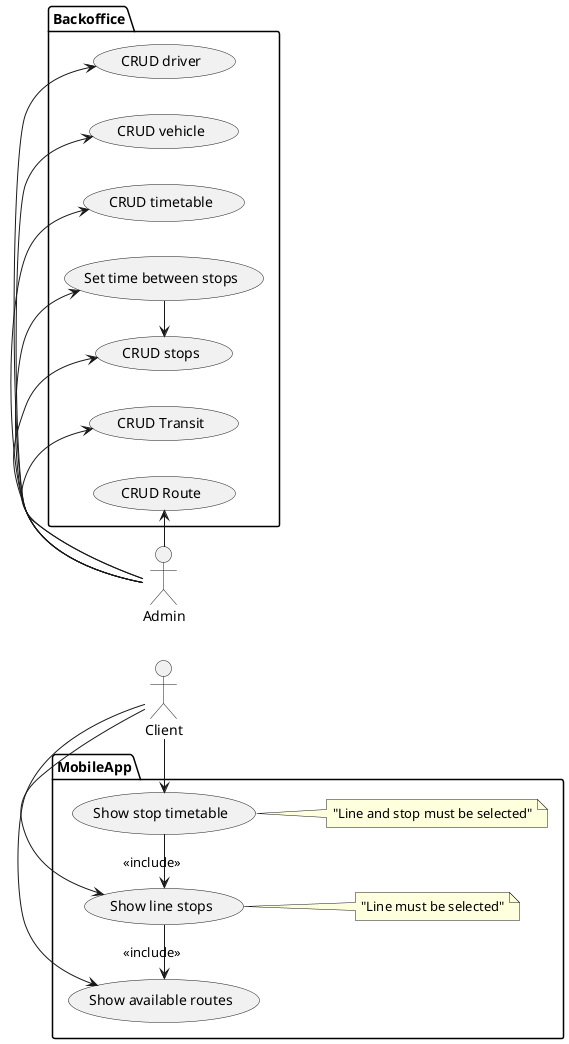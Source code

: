 @startuml use_case_mpk
left to right direction

actor Client as client
actor Admin as admin


package MobileApp {
usecase "Show available routes" as show_routes
usecase "Show line stops" as show_stops
usecase "Show stop timetable" as show_stop_time_table

show_routes <- show_stops : <<include>>
note right of show_stops : "Line must be selected"
show_stops <- show_stop_time_table : <<include>>
note right of show_stop_time_table : "Line and stop must be selected"
}



client -> show_routes
client -> show_stops
client -> show_stop_time_table




package Backoffice {
 usecase "CRUD driver" as crud_driver
 usecase "CRUD vehicle" as crud_vehicle
 usecase "CRUD timetable" as crud_timetable
 usecase "CRUD stops" as crud_stops
 usecase "CRUD Transit" as crud_transit
 usecase "CRUD Route" as crud_route
 usecase "Set time between stops" as set_time_between

}


admin -> crud_driver
admin -> crud_vehicle
admin -> crud_timetable
admin -> crud_stops
admin -> set_time_between
admin -> crud_transit
admin -> crud_route
crud_stops <- set_time_between

@enduml